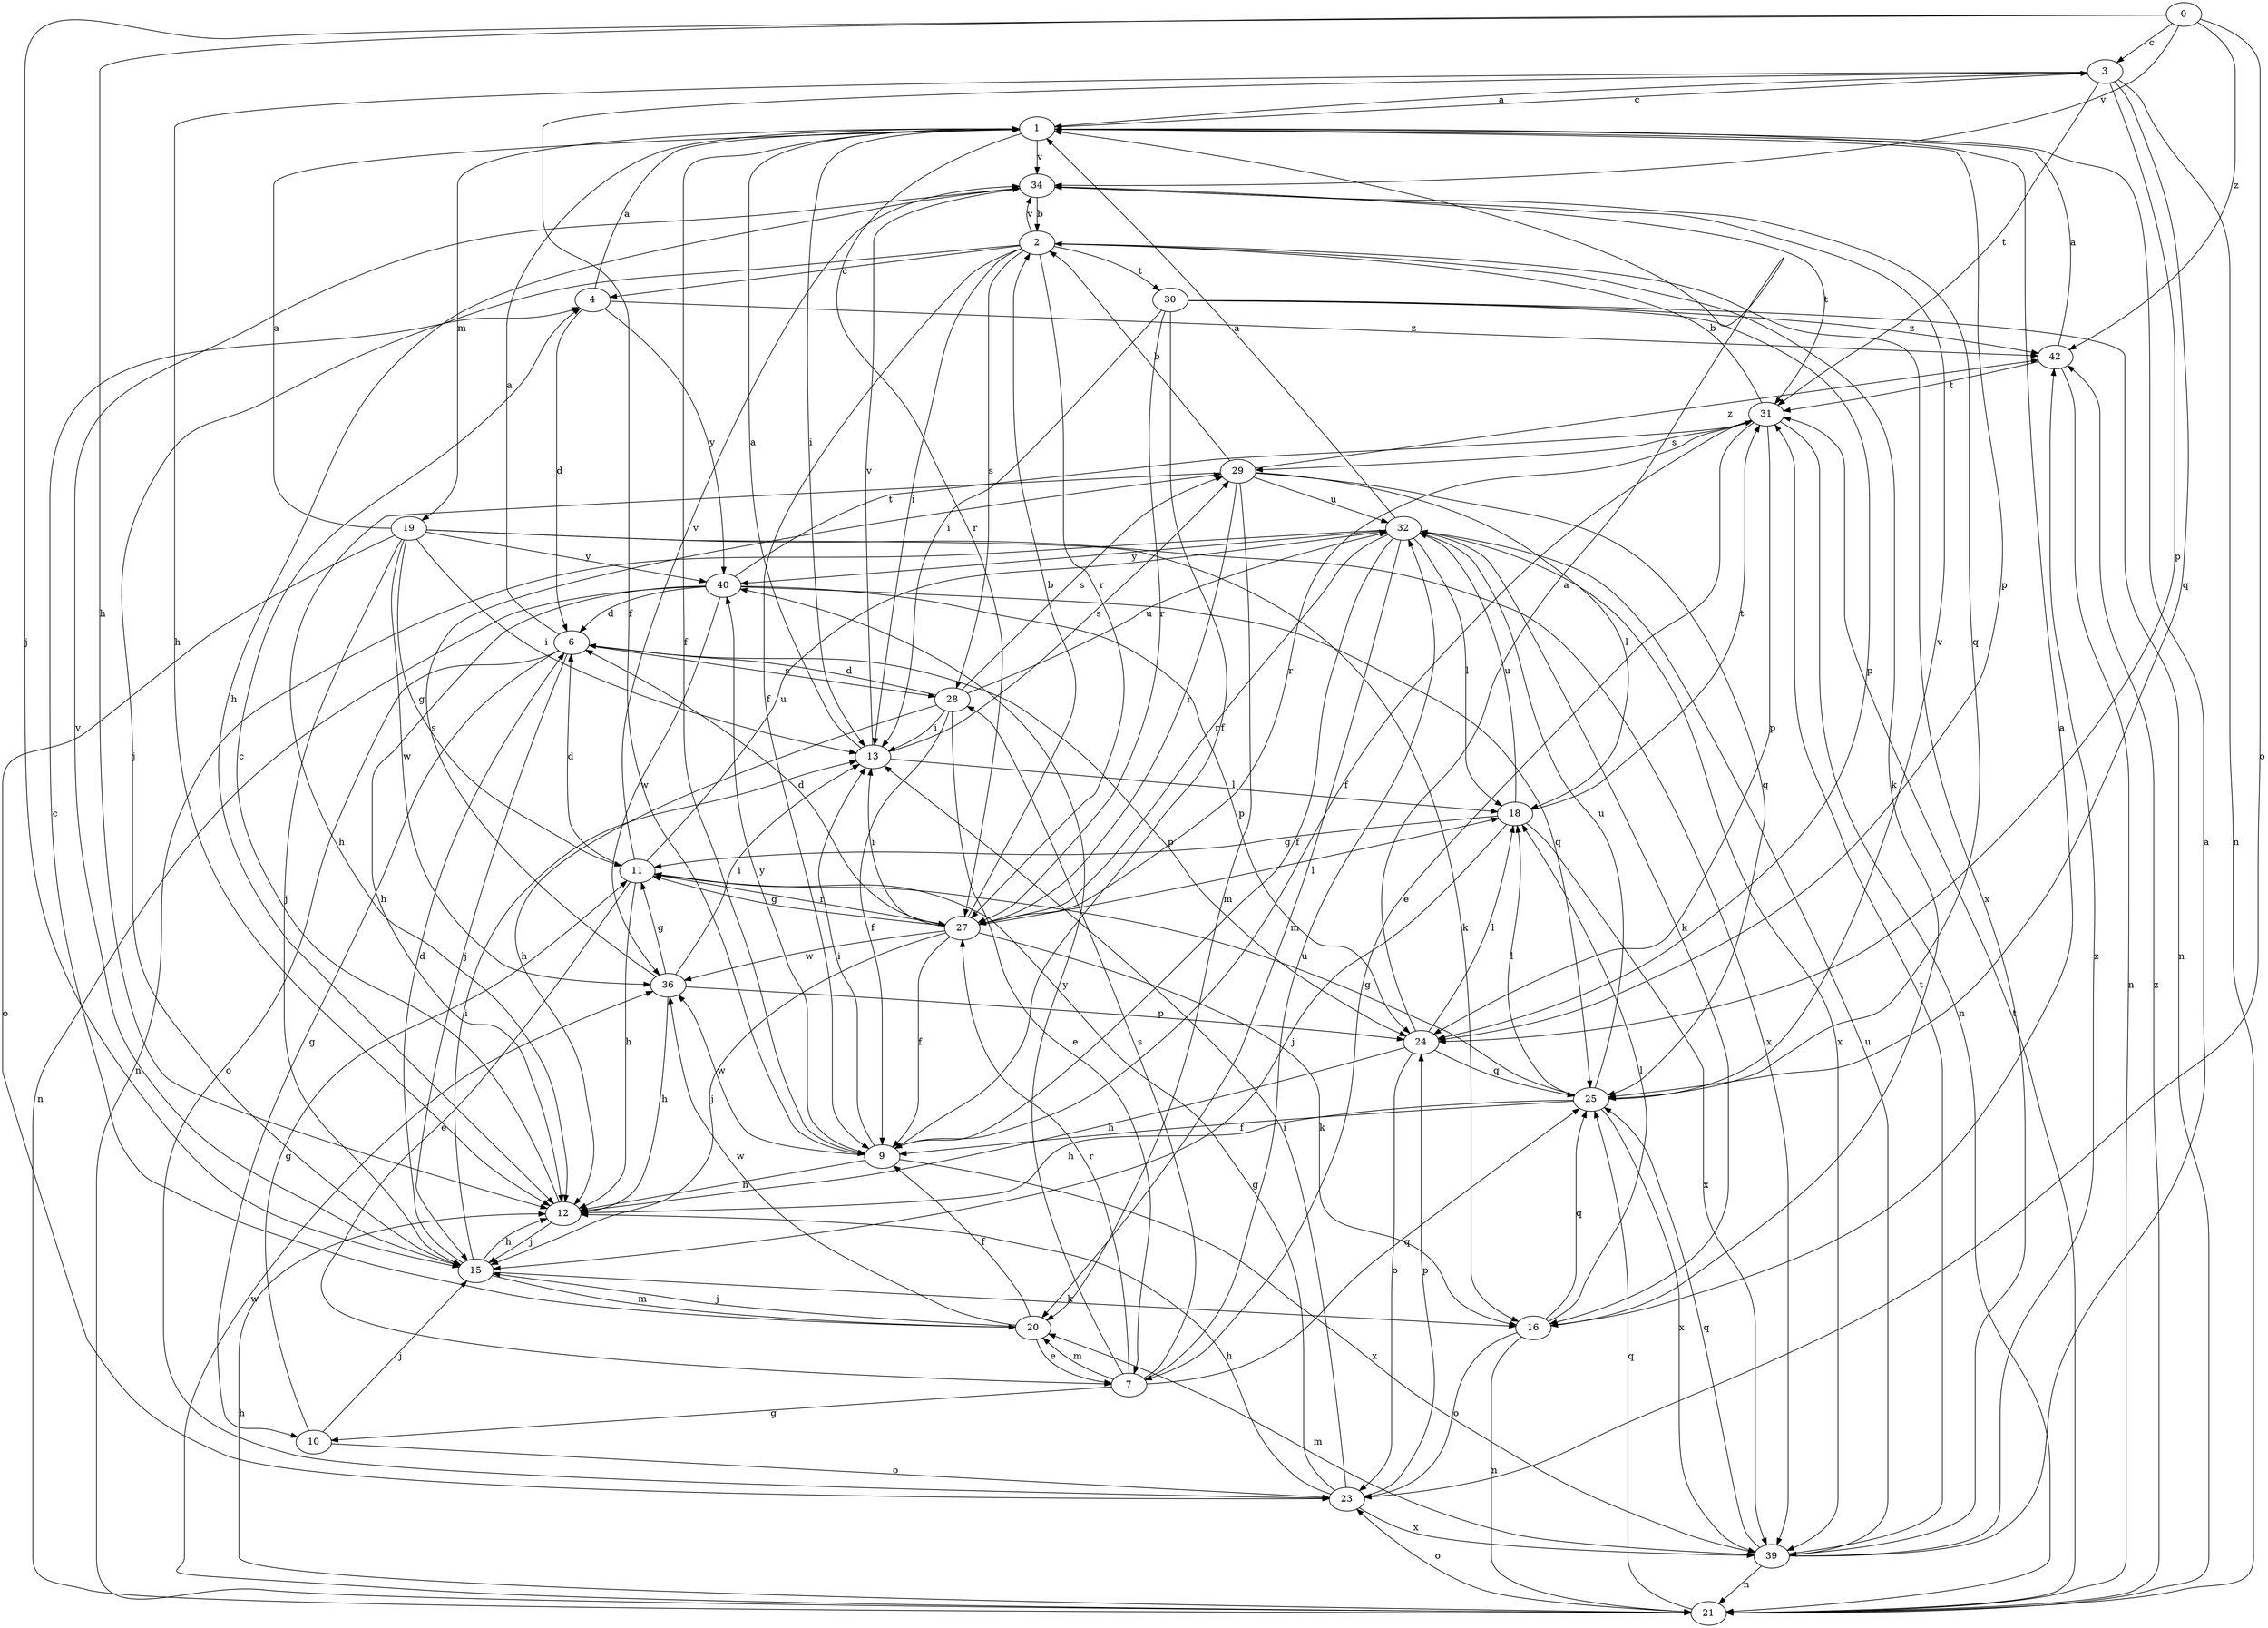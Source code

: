 strict digraph  {
0;
1;
2;
3;
4;
6;
7;
9;
10;
11;
12;
13;
15;
16;
18;
19;
20;
21;
23;
24;
25;
27;
28;
29;
30;
31;
32;
34;
36;
39;
40;
42;
0 -> 3  [label=c];
0 -> 12  [label=h];
0 -> 15  [label=j];
0 -> 23  [label=o];
0 -> 34  [label=v];
0 -> 42  [label=z];
1 -> 3  [label=c];
1 -> 9  [label=f];
1 -> 13  [label=i];
1 -> 19  [label=m];
1 -> 24  [label=p];
1 -> 27  [label=r];
1 -> 34  [label=v];
2 -> 4  [label=c];
2 -> 9  [label=f];
2 -> 13  [label=i];
2 -> 15  [label=j];
2 -> 16  [label=k];
2 -> 27  [label=r];
2 -> 28  [label=s];
2 -> 30  [label=t];
2 -> 34  [label=v];
2 -> 39  [label=x];
3 -> 1  [label=a];
3 -> 9  [label=f];
3 -> 12  [label=h];
3 -> 21  [label=n];
3 -> 24  [label=p];
3 -> 25  [label=q];
3 -> 31  [label=t];
4 -> 1  [label=a];
4 -> 6  [label=d];
4 -> 40  [label=y];
4 -> 42  [label=z];
6 -> 1  [label=a];
6 -> 10  [label=g];
6 -> 15  [label=j];
6 -> 23  [label=o];
6 -> 24  [label=p];
6 -> 28  [label=s];
7 -> 10  [label=g];
7 -> 20  [label=m];
7 -> 25  [label=q];
7 -> 27  [label=r];
7 -> 28  [label=s];
7 -> 32  [label=u];
7 -> 40  [label=y];
9 -> 12  [label=h];
9 -> 13  [label=i];
9 -> 36  [label=w];
9 -> 39  [label=x];
9 -> 40  [label=y];
10 -> 11  [label=g];
10 -> 15  [label=j];
10 -> 23  [label=o];
11 -> 6  [label=d];
11 -> 7  [label=e];
11 -> 12  [label=h];
11 -> 27  [label=r];
11 -> 32  [label=u];
11 -> 34  [label=v];
12 -> 4  [label=c];
12 -> 15  [label=j];
13 -> 1  [label=a];
13 -> 18  [label=l];
13 -> 29  [label=s];
13 -> 34  [label=v];
15 -> 6  [label=d];
15 -> 12  [label=h];
15 -> 13  [label=i];
15 -> 16  [label=k];
15 -> 20  [label=m];
15 -> 34  [label=v];
16 -> 1  [label=a];
16 -> 18  [label=l];
16 -> 21  [label=n];
16 -> 23  [label=o];
16 -> 25  [label=q];
18 -> 11  [label=g];
18 -> 15  [label=j];
18 -> 31  [label=t];
18 -> 32  [label=u];
18 -> 39  [label=x];
19 -> 1  [label=a];
19 -> 11  [label=g];
19 -> 13  [label=i];
19 -> 15  [label=j];
19 -> 16  [label=k];
19 -> 23  [label=o];
19 -> 36  [label=w];
19 -> 39  [label=x];
19 -> 40  [label=y];
20 -> 4  [label=c];
20 -> 7  [label=e];
20 -> 9  [label=f];
20 -> 15  [label=j];
20 -> 36  [label=w];
21 -> 12  [label=h];
21 -> 23  [label=o];
21 -> 25  [label=q];
21 -> 31  [label=t];
21 -> 36  [label=w];
21 -> 42  [label=z];
23 -> 11  [label=g];
23 -> 12  [label=h];
23 -> 13  [label=i];
23 -> 24  [label=p];
23 -> 39  [label=x];
24 -> 1  [label=a];
24 -> 12  [label=h];
24 -> 18  [label=l];
24 -> 23  [label=o];
24 -> 25  [label=q];
25 -> 9  [label=f];
25 -> 11  [label=g];
25 -> 12  [label=h];
25 -> 18  [label=l];
25 -> 32  [label=u];
25 -> 34  [label=v];
25 -> 39  [label=x];
27 -> 2  [label=b];
27 -> 6  [label=d];
27 -> 9  [label=f];
27 -> 11  [label=g];
27 -> 13  [label=i];
27 -> 15  [label=j];
27 -> 16  [label=k];
27 -> 18  [label=l];
27 -> 36  [label=w];
28 -> 6  [label=d];
28 -> 7  [label=e];
28 -> 9  [label=f];
28 -> 12  [label=h];
28 -> 13  [label=i];
28 -> 29  [label=s];
28 -> 32  [label=u];
29 -> 2  [label=b];
29 -> 12  [label=h];
29 -> 18  [label=l];
29 -> 20  [label=m];
29 -> 25  [label=q];
29 -> 27  [label=r];
29 -> 32  [label=u];
29 -> 42  [label=z];
30 -> 9  [label=f];
30 -> 13  [label=i];
30 -> 21  [label=n];
30 -> 24  [label=p];
30 -> 27  [label=r];
30 -> 42  [label=z];
31 -> 2  [label=b];
31 -> 7  [label=e];
31 -> 9  [label=f];
31 -> 21  [label=n];
31 -> 24  [label=p];
31 -> 27  [label=r];
31 -> 29  [label=s];
32 -> 1  [label=a];
32 -> 9  [label=f];
32 -> 16  [label=k];
32 -> 18  [label=l];
32 -> 20  [label=m];
32 -> 21  [label=n];
32 -> 27  [label=r];
32 -> 39  [label=x];
32 -> 40  [label=y];
34 -> 2  [label=b];
34 -> 12  [label=h];
34 -> 25  [label=q];
34 -> 31  [label=t];
36 -> 11  [label=g];
36 -> 12  [label=h];
36 -> 13  [label=i];
36 -> 24  [label=p];
36 -> 29  [label=s];
39 -> 1  [label=a];
39 -> 20  [label=m];
39 -> 21  [label=n];
39 -> 25  [label=q];
39 -> 31  [label=t];
39 -> 32  [label=u];
39 -> 42  [label=z];
40 -> 6  [label=d];
40 -> 12  [label=h];
40 -> 21  [label=n];
40 -> 24  [label=p];
40 -> 25  [label=q];
40 -> 31  [label=t];
40 -> 36  [label=w];
42 -> 1  [label=a];
42 -> 21  [label=n];
42 -> 31  [label=t];
}
